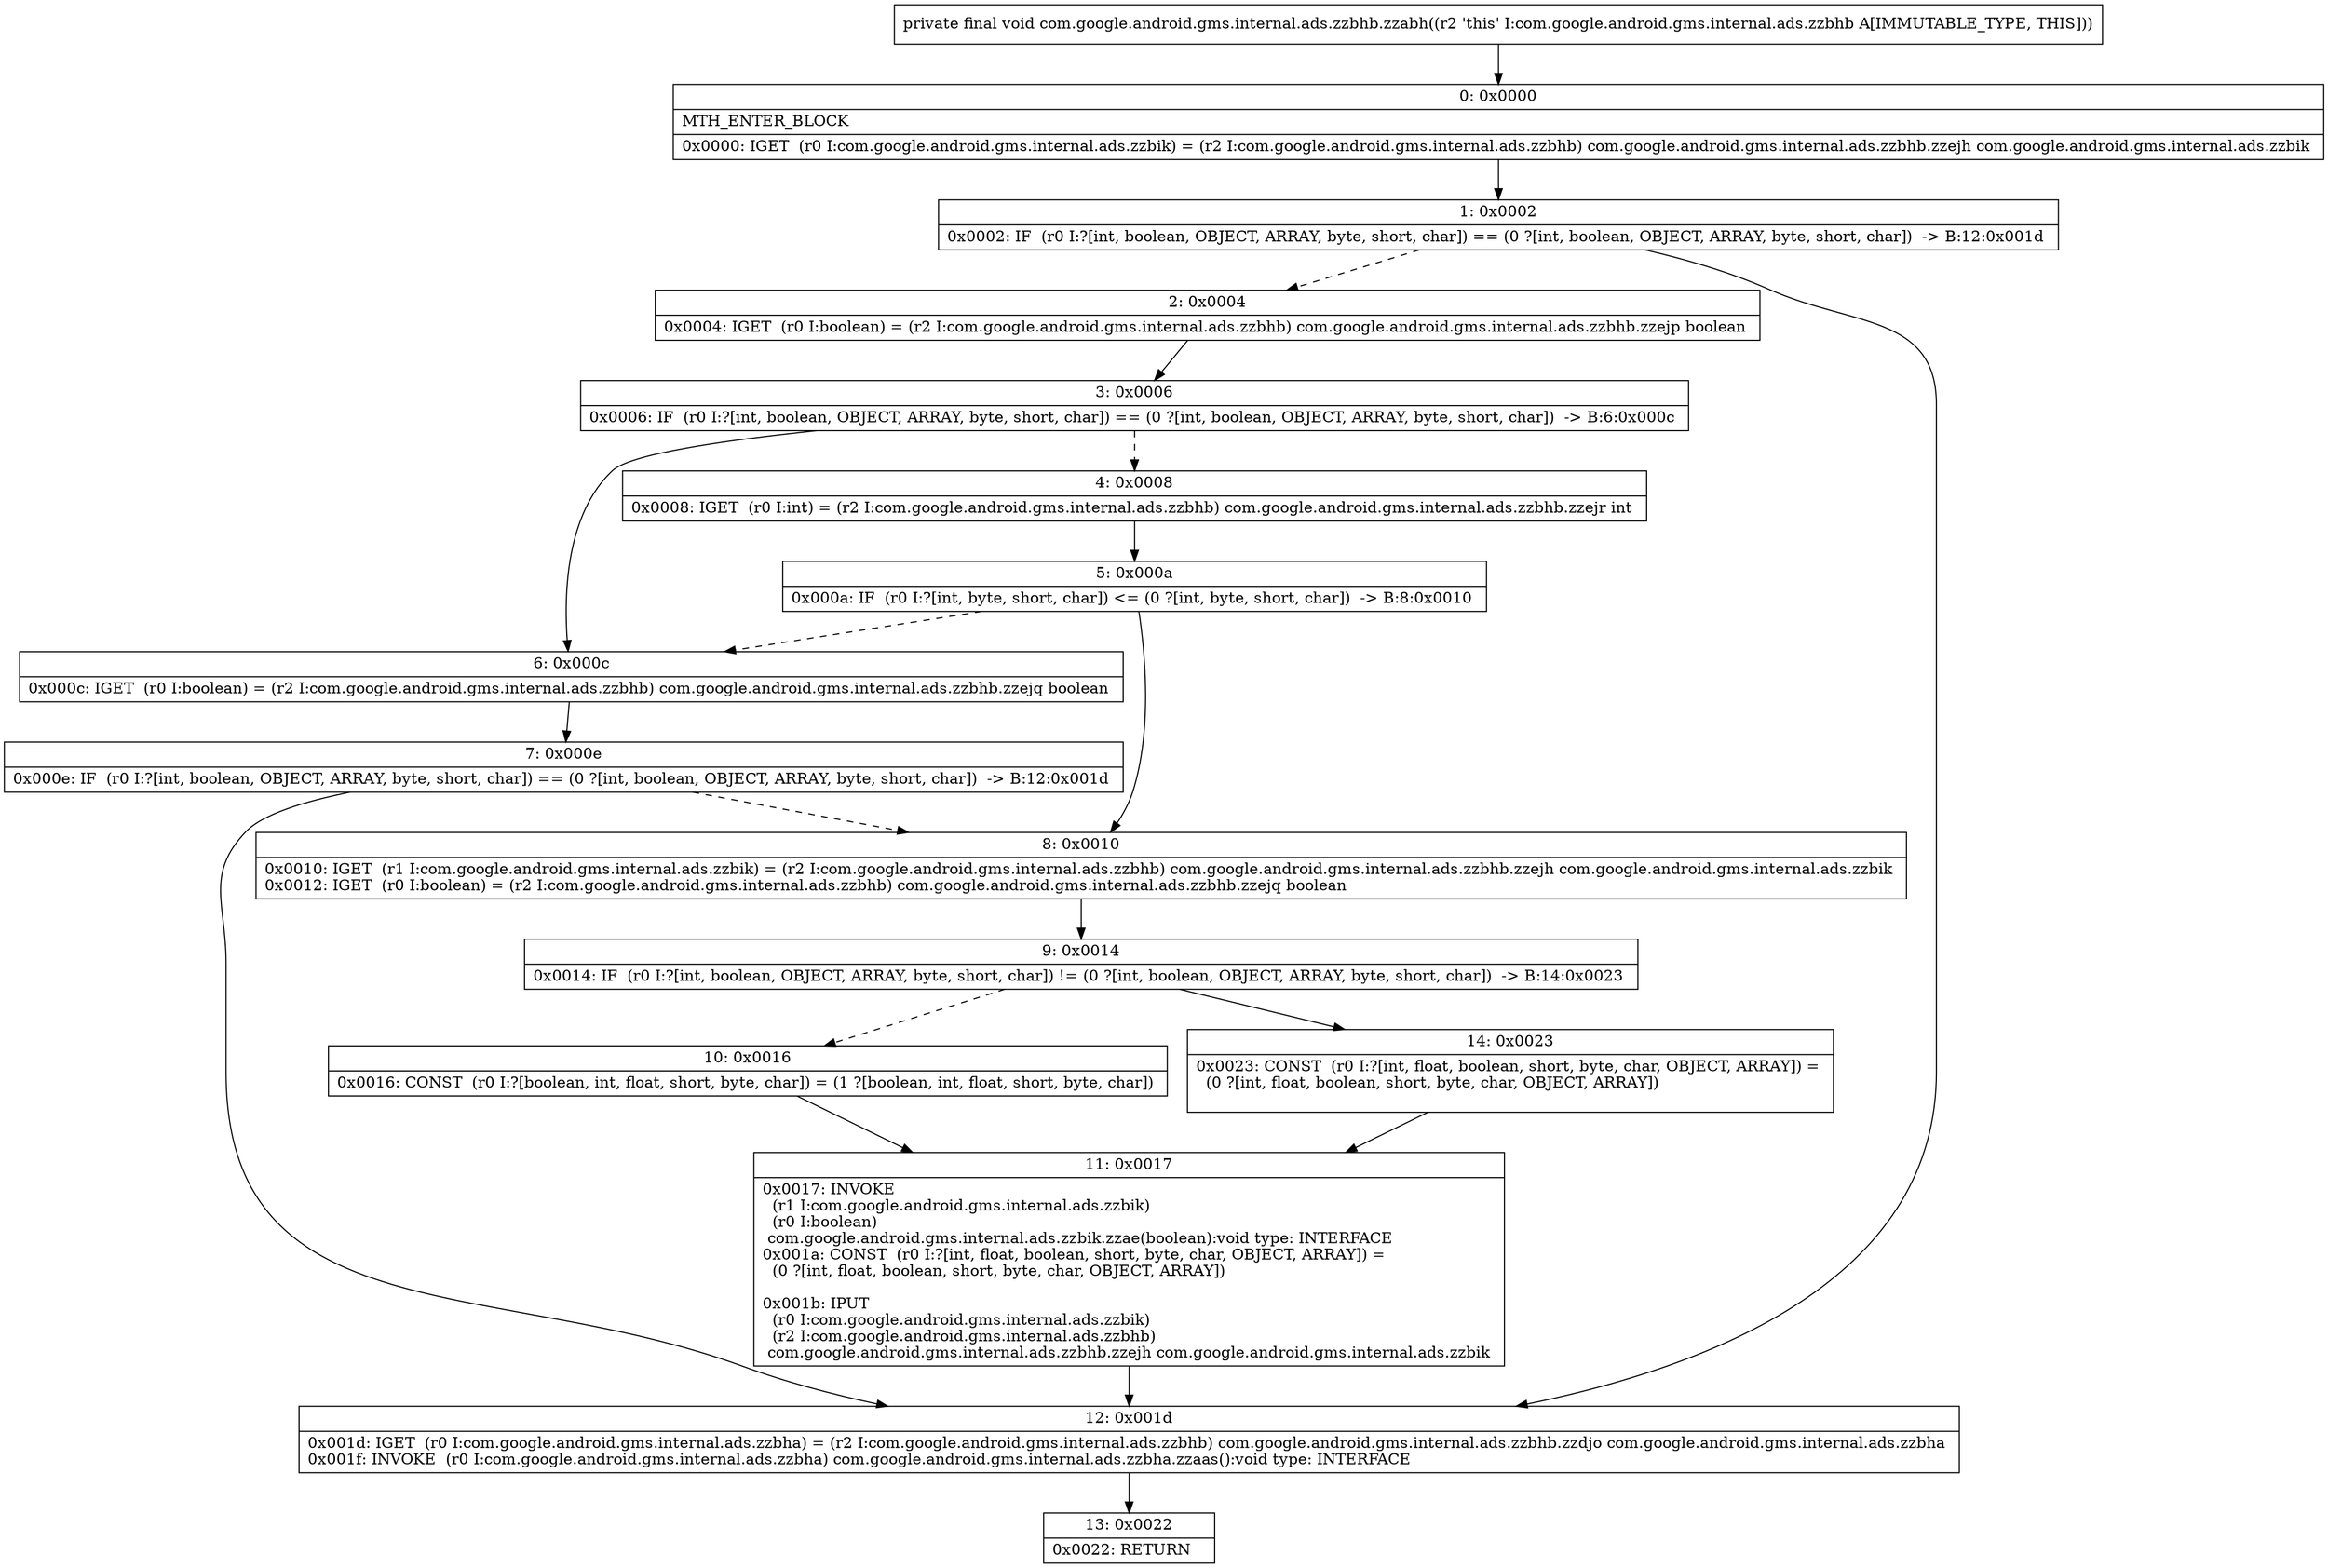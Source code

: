 digraph "CFG forcom.google.android.gms.internal.ads.zzbhb.zzabh()V" {
Node_0 [shape=record,label="{0\:\ 0x0000|MTH_ENTER_BLOCK\l|0x0000: IGET  (r0 I:com.google.android.gms.internal.ads.zzbik) = (r2 I:com.google.android.gms.internal.ads.zzbhb) com.google.android.gms.internal.ads.zzbhb.zzejh com.google.android.gms.internal.ads.zzbik \l}"];
Node_1 [shape=record,label="{1\:\ 0x0002|0x0002: IF  (r0 I:?[int, boolean, OBJECT, ARRAY, byte, short, char]) == (0 ?[int, boolean, OBJECT, ARRAY, byte, short, char])  \-\> B:12:0x001d \l}"];
Node_2 [shape=record,label="{2\:\ 0x0004|0x0004: IGET  (r0 I:boolean) = (r2 I:com.google.android.gms.internal.ads.zzbhb) com.google.android.gms.internal.ads.zzbhb.zzejp boolean \l}"];
Node_3 [shape=record,label="{3\:\ 0x0006|0x0006: IF  (r0 I:?[int, boolean, OBJECT, ARRAY, byte, short, char]) == (0 ?[int, boolean, OBJECT, ARRAY, byte, short, char])  \-\> B:6:0x000c \l}"];
Node_4 [shape=record,label="{4\:\ 0x0008|0x0008: IGET  (r0 I:int) = (r2 I:com.google.android.gms.internal.ads.zzbhb) com.google.android.gms.internal.ads.zzbhb.zzejr int \l}"];
Node_5 [shape=record,label="{5\:\ 0x000a|0x000a: IF  (r0 I:?[int, byte, short, char]) \<= (0 ?[int, byte, short, char])  \-\> B:8:0x0010 \l}"];
Node_6 [shape=record,label="{6\:\ 0x000c|0x000c: IGET  (r0 I:boolean) = (r2 I:com.google.android.gms.internal.ads.zzbhb) com.google.android.gms.internal.ads.zzbhb.zzejq boolean \l}"];
Node_7 [shape=record,label="{7\:\ 0x000e|0x000e: IF  (r0 I:?[int, boolean, OBJECT, ARRAY, byte, short, char]) == (0 ?[int, boolean, OBJECT, ARRAY, byte, short, char])  \-\> B:12:0x001d \l}"];
Node_8 [shape=record,label="{8\:\ 0x0010|0x0010: IGET  (r1 I:com.google.android.gms.internal.ads.zzbik) = (r2 I:com.google.android.gms.internal.ads.zzbhb) com.google.android.gms.internal.ads.zzbhb.zzejh com.google.android.gms.internal.ads.zzbik \l0x0012: IGET  (r0 I:boolean) = (r2 I:com.google.android.gms.internal.ads.zzbhb) com.google.android.gms.internal.ads.zzbhb.zzejq boolean \l}"];
Node_9 [shape=record,label="{9\:\ 0x0014|0x0014: IF  (r0 I:?[int, boolean, OBJECT, ARRAY, byte, short, char]) != (0 ?[int, boolean, OBJECT, ARRAY, byte, short, char])  \-\> B:14:0x0023 \l}"];
Node_10 [shape=record,label="{10\:\ 0x0016|0x0016: CONST  (r0 I:?[boolean, int, float, short, byte, char]) = (1 ?[boolean, int, float, short, byte, char]) \l}"];
Node_11 [shape=record,label="{11\:\ 0x0017|0x0017: INVOKE  \l  (r1 I:com.google.android.gms.internal.ads.zzbik)\l  (r0 I:boolean)\l com.google.android.gms.internal.ads.zzbik.zzae(boolean):void type: INTERFACE \l0x001a: CONST  (r0 I:?[int, float, boolean, short, byte, char, OBJECT, ARRAY]) = \l  (0 ?[int, float, boolean, short, byte, char, OBJECT, ARRAY])\l \l0x001b: IPUT  \l  (r0 I:com.google.android.gms.internal.ads.zzbik)\l  (r2 I:com.google.android.gms.internal.ads.zzbhb)\l com.google.android.gms.internal.ads.zzbhb.zzejh com.google.android.gms.internal.ads.zzbik \l}"];
Node_12 [shape=record,label="{12\:\ 0x001d|0x001d: IGET  (r0 I:com.google.android.gms.internal.ads.zzbha) = (r2 I:com.google.android.gms.internal.ads.zzbhb) com.google.android.gms.internal.ads.zzbhb.zzdjo com.google.android.gms.internal.ads.zzbha \l0x001f: INVOKE  (r0 I:com.google.android.gms.internal.ads.zzbha) com.google.android.gms.internal.ads.zzbha.zzaas():void type: INTERFACE \l}"];
Node_13 [shape=record,label="{13\:\ 0x0022|0x0022: RETURN   \l}"];
Node_14 [shape=record,label="{14\:\ 0x0023|0x0023: CONST  (r0 I:?[int, float, boolean, short, byte, char, OBJECT, ARRAY]) = \l  (0 ?[int, float, boolean, short, byte, char, OBJECT, ARRAY])\l \l}"];
MethodNode[shape=record,label="{private final void com.google.android.gms.internal.ads.zzbhb.zzabh((r2 'this' I:com.google.android.gms.internal.ads.zzbhb A[IMMUTABLE_TYPE, THIS])) }"];
MethodNode -> Node_0;
Node_0 -> Node_1;
Node_1 -> Node_2[style=dashed];
Node_1 -> Node_12;
Node_2 -> Node_3;
Node_3 -> Node_4[style=dashed];
Node_3 -> Node_6;
Node_4 -> Node_5;
Node_5 -> Node_6[style=dashed];
Node_5 -> Node_8;
Node_6 -> Node_7;
Node_7 -> Node_8[style=dashed];
Node_7 -> Node_12;
Node_8 -> Node_9;
Node_9 -> Node_10[style=dashed];
Node_9 -> Node_14;
Node_10 -> Node_11;
Node_11 -> Node_12;
Node_12 -> Node_13;
Node_14 -> Node_11;
}

